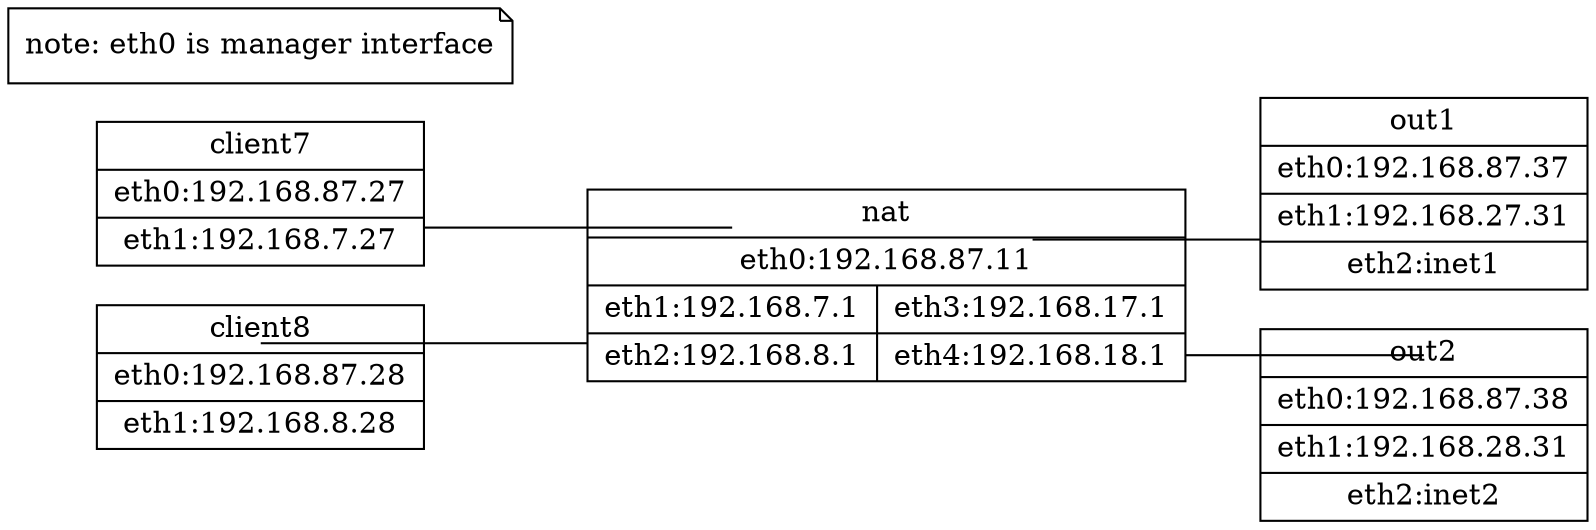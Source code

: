 digraph R {
        rankdir=LR
        splines=ortho
        node [ shape=record ];
        edge [ arrowhead=none ]
        client7 [ label= "client7 | <eth0> eth0:192.168.87.27 | <eth1> eth1:192.168.7.27" ]
        client8 [ label= "client8 | <eth0> eth0:192.168.87.28 | <eth1> eth1:192.168.8.28" ]
        note [ shape=note, label = "note: eth0 is manager interface" ]
        nat [ label= "nat | <eth0> eth0:192.168.87.11 |{ <eth1> eth1:192.168.7.1 \
                | <eth3> eth3:192.168.17.1 }|{ <eth2> eth2:192.168.8.1 | <eth4> eth4:192.168.18.1}" ]
        out1 [ label = "out1 | <eth0> eth0:192.168.87.37 | <eth1> eth1:192.168.27.31 | <eth2> eth2:inet1" ]
        out2 [ label = "out2 | <eth0> eth0:192.168.87.38 | <eth1> eth1:192.168.28.31 | <eth2> eth2:inet2" ]
        
        client7:eth1 -> nat:eth1
        client8:eth1 -> nat:eth2
        nat:eth3 -> out1:eth1
        nat:eth4 -> out2:eth1
}